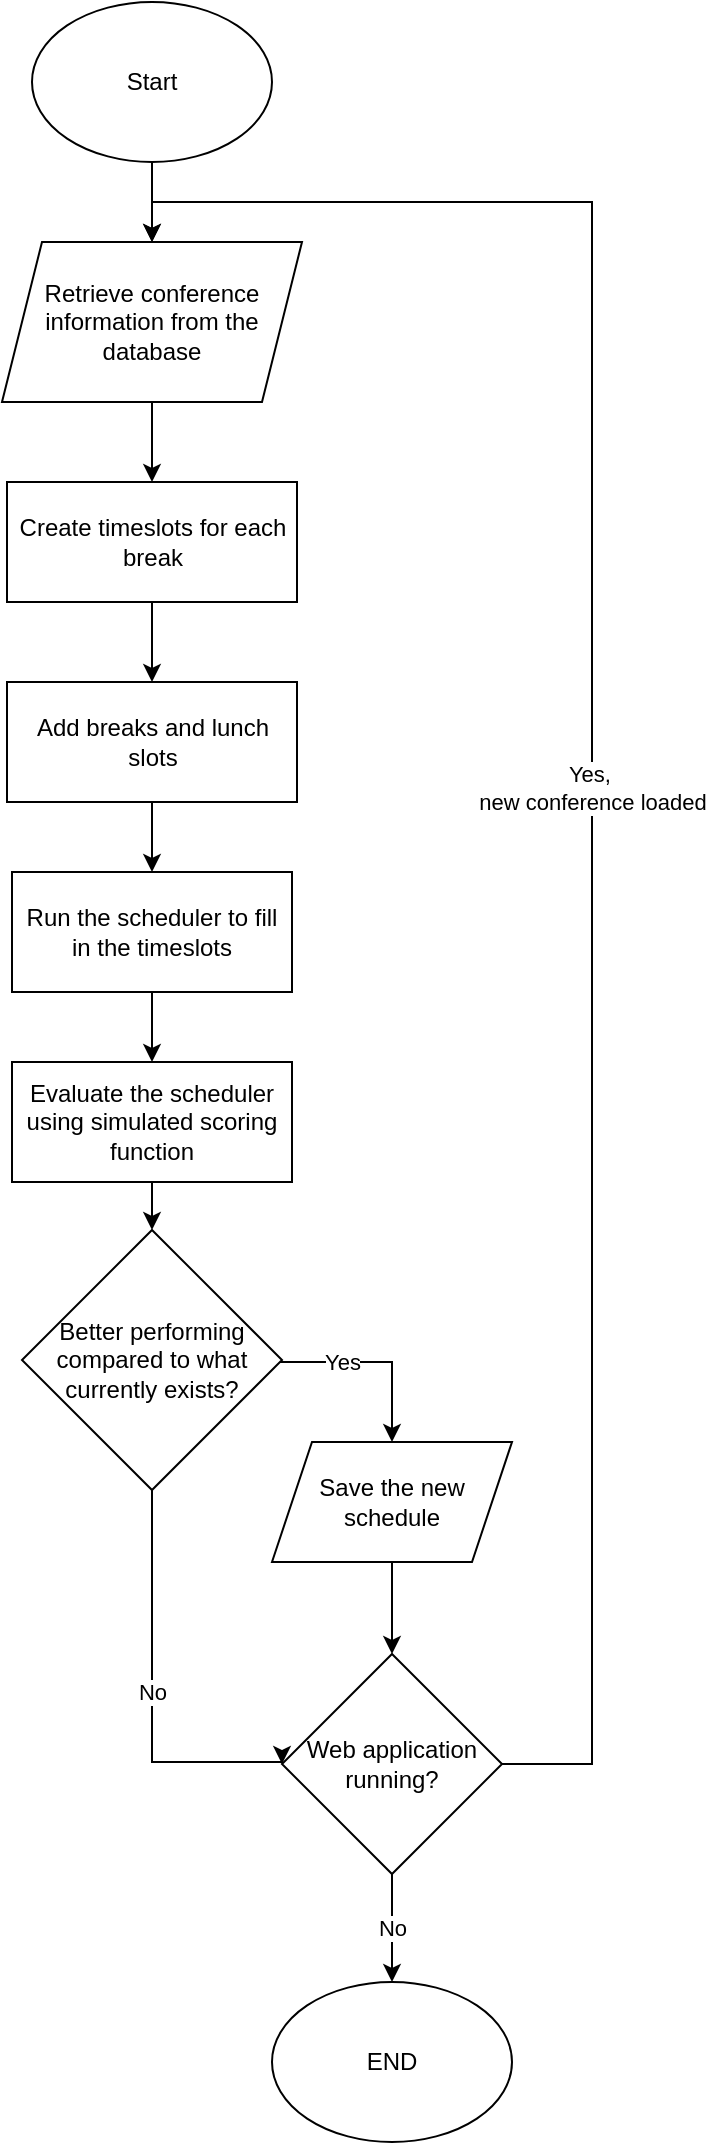 <mxfile version="24.2.2" type="github">
  <diagram name="Page-1" id="L9EWdKngObACSbmYC5S1">
    <mxGraphModel dx="794" dy="446" grid="1" gridSize="10" guides="1" tooltips="1" connect="1" arrows="1" fold="1" page="1" pageScale="1" pageWidth="827" pageHeight="1169" math="0" shadow="0">
      <root>
        <mxCell id="0" />
        <mxCell id="1" parent="0" />
        <mxCell id="2SStMUthoinW3wqzKq2l-3" value="" style="edgeStyle=orthogonalEdgeStyle;rounded=0;orthogonalLoop=1;jettySize=auto;html=1;" edge="1" parent="1" source="2SStMUthoinW3wqzKq2l-1" target="2SStMUthoinW3wqzKq2l-2">
          <mxGeometry relative="1" as="geometry" />
        </mxCell>
        <mxCell id="2SStMUthoinW3wqzKq2l-1" value="Start" style="ellipse;whiteSpace=wrap;html=1;" vertex="1" parent="1">
          <mxGeometry x="100" y="120" width="120" height="80" as="geometry" />
        </mxCell>
        <mxCell id="2SStMUthoinW3wqzKq2l-5" value="" style="edgeStyle=orthogonalEdgeStyle;rounded=0;orthogonalLoop=1;jettySize=auto;html=1;" edge="1" parent="1" source="2SStMUthoinW3wqzKq2l-2" target="2SStMUthoinW3wqzKq2l-4">
          <mxGeometry relative="1" as="geometry" />
        </mxCell>
        <mxCell id="2SStMUthoinW3wqzKq2l-2" value="Retrieve conference information from the database" style="shape=parallelogram;perimeter=parallelogramPerimeter;whiteSpace=wrap;html=1;fixedSize=1;" vertex="1" parent="1">
          <mxGeometry x="85" y="240" width="150" height="80" as="geometry" />
        </mxCell>
        <mxCell id="2SStMUthoinW3wqzKq2l-8" value="" style="edgeStyle=orthogonalEdgeStyle;rounded=0;orthogonalLoop=1;jettySize=auto;html=1;" edge="1" parent="1" source="2SStMUthoinW3wqzKq2l-4" target="2SStMUthoinW3wqzKq2l-7">
          <mxGeometry relative="1" as="geometry" />
        </mxCell>
        <mxCell id="2SStMUthoinW3wqzKq2l-4" value="Create timeslots for each break" style="rounded=0;whiteSpace=wrap;html=1;" vertex="1" parent="1">
          <mxGeometry x="87.5" y="360" width="145" height="60" as="geometry" />
        </mxCell>
        <mxCell id="2SStMUthoinW3wqzKq2l-10" value="" style="edgeStyle=orthogonalEdgeStyle;rounded=0;orthogonalLoop=1;jettySize=auto;html=1;" edge="1" parent="1" source="2SStMUthoinW3wqzKq2l-7" target="2SStMUthoinW3wqzKq2l-9">
          <mxGeometry relative="1" as="geometry" />
        </mxCell>
        <mxCell id="2SStMUthoinW3wqzKq2l-7" value="Add breaks and lunch slots" style="rounded=0;whiteSpace=wrap;html=1;" vertex="1" parent="1">
          <mxGeometry x="87.5" y="460" width="145" height="60" as="geometry" />
        </mxCell>
        <mxCell id="2SStMUthoinW3wqzKq2l-14" value="" style="edgeStyle=orthogonalEdgeStyle;rounded=0;orthogonalLoop=1;jettySize=auto;html=1;" edge="1" parent="1" source="2SStMUthoinW3wqzKq2l-9" target="2SStMUthoinW3wqzKq2l-12">
          <mxGeometry relative="1" as="geometry" />
        </mxCell>
        <mxCell id="2SStMUthoinW3wqzKq2l-9" value="Run the scheduler to fill in the timeslots" style="rounded=0;whiteSpace=wrap;html=1;" vertex="1" parent="1">
          <mxGeometry x="90" y="555" width="140" height="60" as="geometry" />
        </mxCell>
        <mxCell id="2SStMUthoinW3wqzKq2l-16" value="" style="edgeStyle=orthogonalEdgeStyle;rounded=0;orthogonalLoop=1;jettySize=auto;html=1;" edge="1" parent="1" source="2SStMUthoinW3wqzKq2l-12" target="2SStMUthoinW3wqzKq2l-15">
          <mxGeometry relative="1" as="geometry" />
        </mxCell>
        <mxCell id="2SStMUthoinW3wqzKq2l-12" value="Evaluate the scheduler using simulated scoring function" style="rounded=0;whiteSpace=wrap;html=1;" vertex="1" parent="1">
          <mxGeometry x="90" y="650" width="140" height="60" as="geometry" />
        </mxCell>
        <mxCell id="2SStMUthoinW3wqzKq2l-19" style="edgeStyle=orthogonalEdgeStyle;rounded=0;orthogonalLoop=1;jettySize=auto;html=1;entryX=0.5;entryY=0;entryDx=0;entryDy=0;" edge="1" parent="1" source="2SStMUthoinW3wqzKq2l-15" target="2SStMUthoinW3wqzKq2l-17">
          <mxGeometry relative="1" as="geometry">
            <Array as="points">
              <mxPoint x="280" y="800" />
            </Array>
          </mxGeometry>
        </mxCell>
        <mxCell id="2SStMUthoinW3wqzKq2l-20" value="Yes" style="edgeLabel;html=1;align=center;verticalAlign=middle;resizable=0;points=[];" vertex="1" connectable="0" parent="2SStMUthoinW3wqzKq2l-19">
          <mxGeometry x="-0.354" relative="1" as="geometry">
            <mxPoint as="offset" />
          </mxGeometry>
        </mxCell>
        <mxCell id="2SStMUthoinW3wqzKq2l-24" value="No" style="edgeStyle=orthogonalEdgeStyle;rounded=0;orthogonalLoop=1;jettySize=auto;html=1;entryX=0;entryY=0.5;entryDx=0;entryDy=0;" edge="1" parent="1" source="2SStMUthoinW3wqzKq2l-15" target="2SStMUthoinW3wqzKq2l-22">
          <mxGeometry relative="1" as="geometry">
            <Array as="points">
              <mxPoint x="160" y="1000" />
              <mxPoint x="225" y="1000" />
            </Array>
          </mxGeometry>
        </mxCell>
        <mxCell id="2SStMUthoinW3wqzKq2l-15" value="Better performing compared to what currently exists?" style="rhombus;whiteSpace=wrap;html=1;" vertex="1" parent="1">
          <mxGeometry x="95" y="734" width="130" height="130" as="geometry" />
        </mxCell>
        <mxCell id="2SStMUthoinW3wqzKq2l-23" value="" style="edgeStyle=orthogonalEdgeStyle;rounded=0;orthogonalLoop=1;jettySize=auto;html=1;" edge="1" parent="1" source="2SStMUthoinW3wqzKq2l-17" target="2SStMUthoinW3wqzKq2l-22">
          <mxGeometry relative="1" as="geometry" />
        </mxCell>
        <mxCell id="2SStMUthoinW3wqzKq2l-17" value="Save the new schedule" style="shape=parallelogram;perimeter=parallelogramPerimeter;whiteSpace=wrap;html=1;fixedSize=1;" vertex="1" parent="1">
          <mxGeometry x="220" y="840" width="120" height="60" as="geometry" />
        </mxCell>
        <mxCell id="2SStMUthoinW3wqzKq2l-25" value="Yes,&amp;nbsp;&lt;div&gt;new conference loaded&lt;/div&gt;" style="edgeStyle=orthogonalEdgeStyle;rounded=0;orthogonalLoop=1;jettySize=auto;html=1;entryX=0.5;entryY=0;entryDx=0;entryDy=0;" edge="1" parent="1" source="2SStMUthoinW3wqzKq2l-22" target="2SStMUthoinW3wqzKq2l-2">
          <mxGeometry relative="1" as="geometry">
            <Array as="points">
              <mxPoint x="380" y="1001" />
              <mxPoint x="380" y="220" />
              <mxPoint x="160" y="220" />
            </Array>
          </mxGeometry>
        </mxCell>
        <mxCell id="2SStMUthoinW3wqzKq2l-27" value="No" style="edgeStyle=orthogonalEdgeStyle;rounded=0;orthogonalLoop=1;jettySize=auto;html=1;" edge="1" parent="1" source="2SStMUthoinW3wqzKq2l-22" target="2SStMUthoinW3wqzKq2l-26">
          <mxGeometry relative="1" as="geometry" />
        </mxCell>
        <mxCell id="2SStMUthoinW3wqzKq2l-22" value="Web application running?" style="rhombus;whiteSpace=wrap;html=1;" vertex="1" parent="1">
          <mxGeometry x="225" y="946" width="110" height="110" as="geometry" />
        </mxCell>
        <mxCell id="2SStMUthoinW3wqzKq2l-26" value="END" style="ellipse;whiteSpace=wrap;html=1;" vertex="1" parent="1">
          <mxGeometry x="220" y="1110" width="120" height="80" as="geometry" />
        </mxCell>
      </root>
    </mxGraphModel>
  </diagram>
</mxfile>
